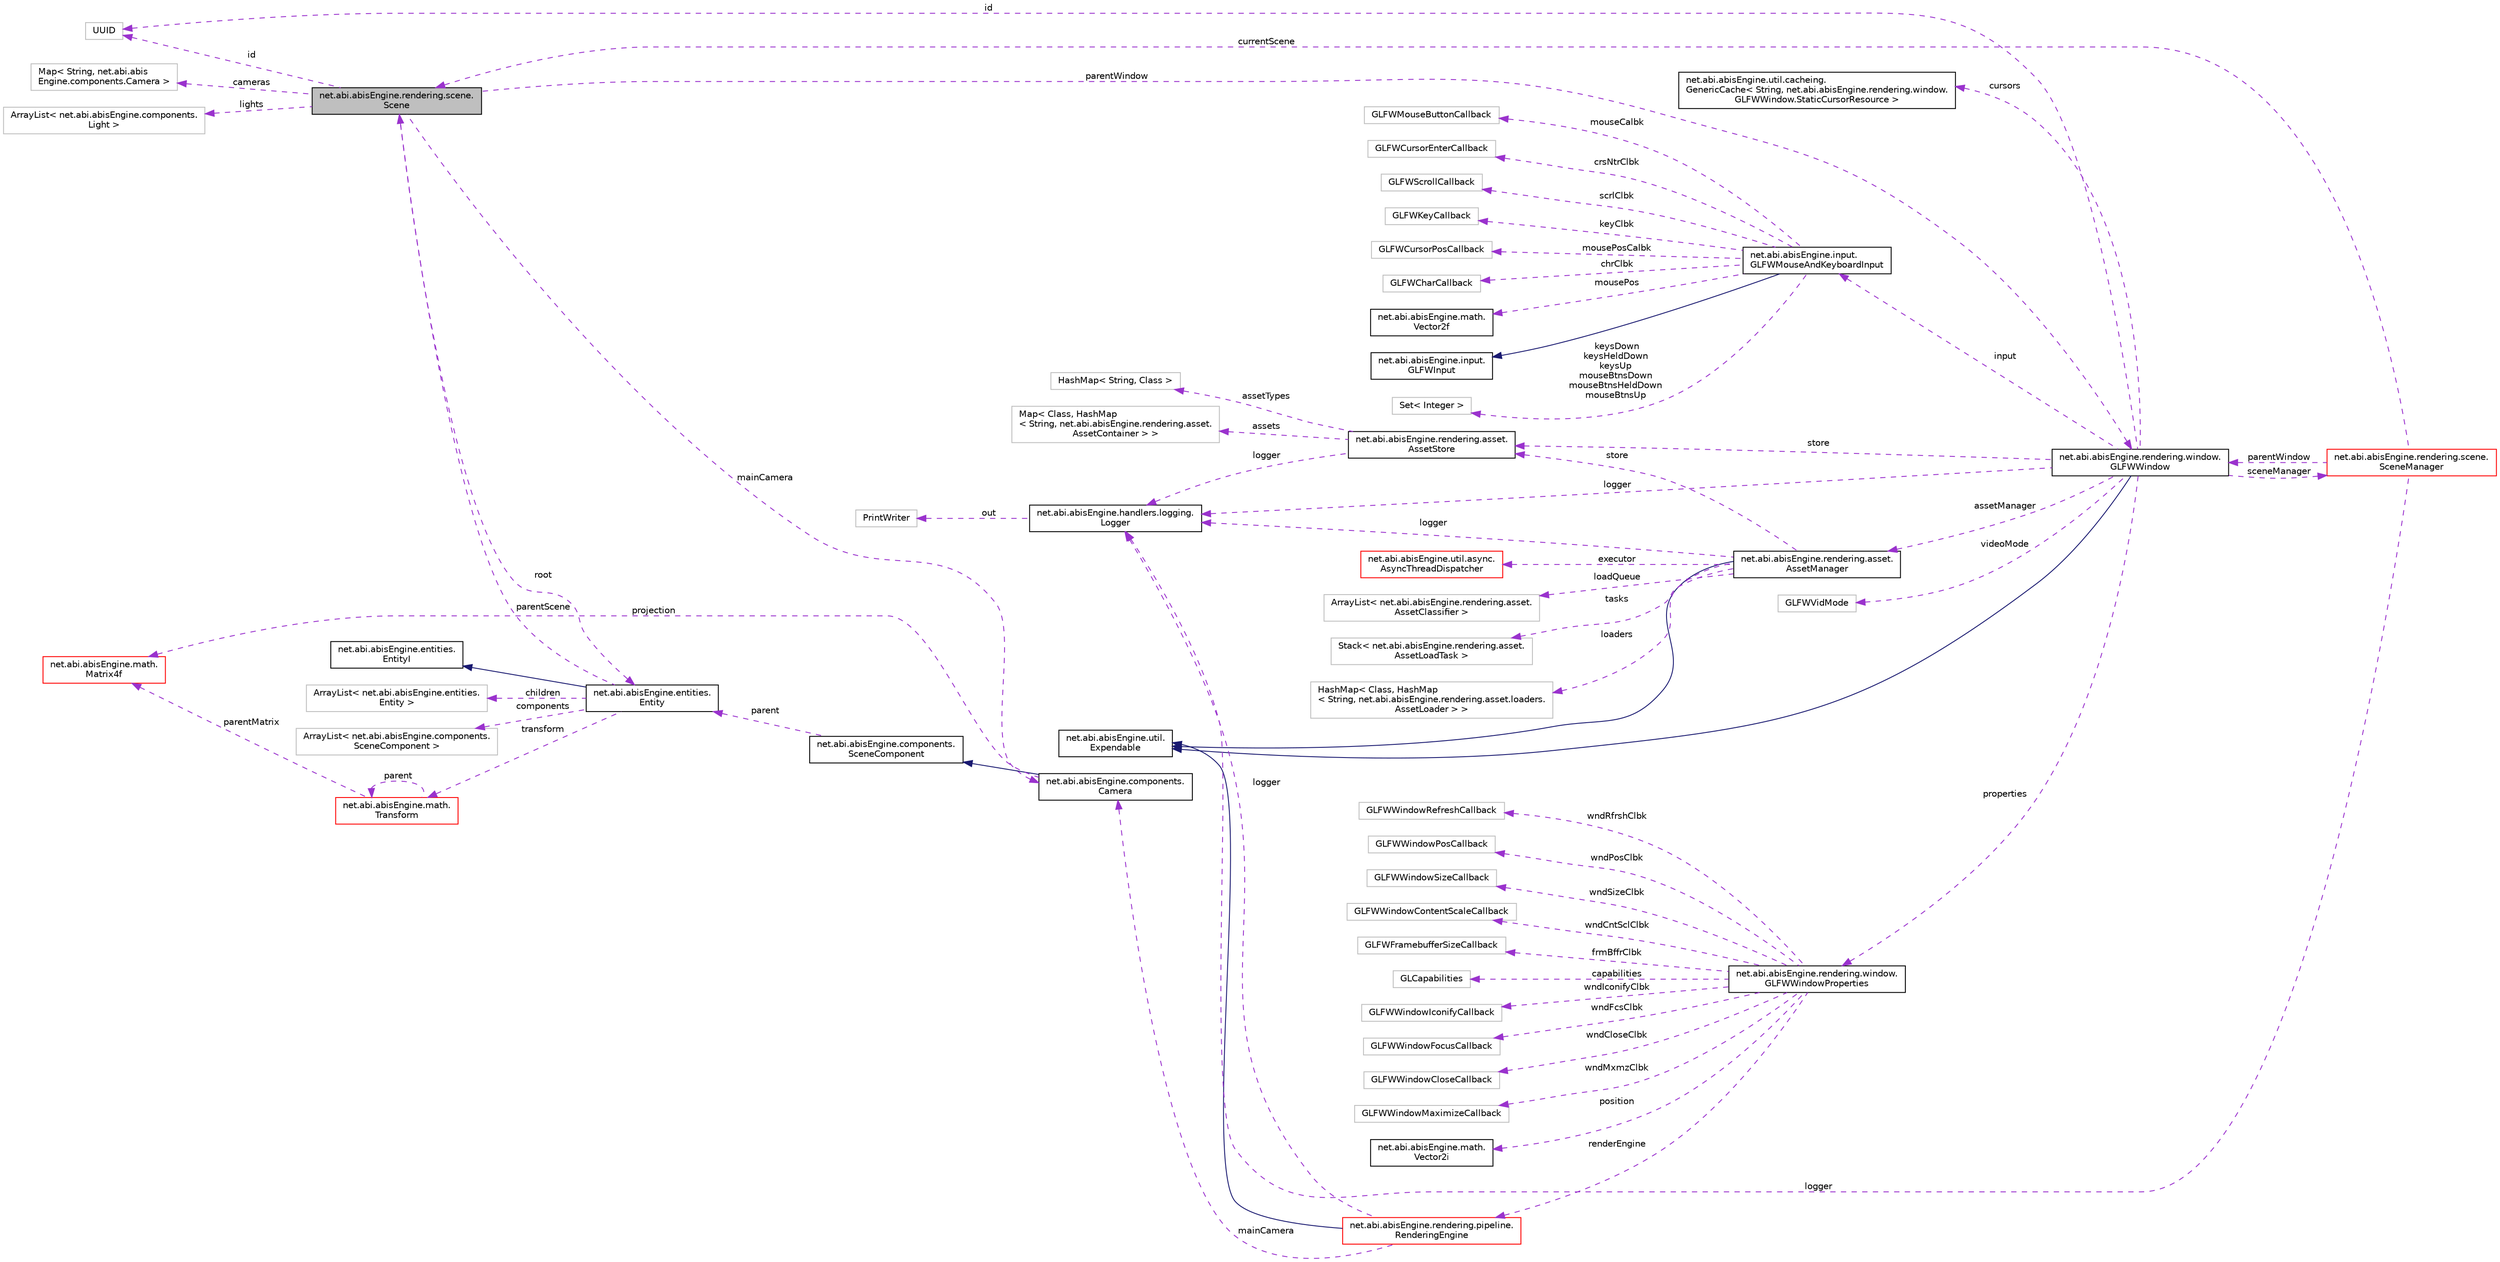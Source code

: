 digraph "net.abi.abisEngine.rendering.scene.Scene"
{
 // LATEX_PDF_SIZE
  edge [fontname="Helvetica",fontsize="10",labelfontname="Helvetica",labelfontsize="10"];
  node [fontname="Helvetica",fontsize="10",shape=record];
  rankdir="LR";
  Node1 [label="net.abi.abisEngine.rendering.scene.\lScene",height=0.2,width=0.4,color="black", fillcolor="grey75", style="filled", fontcolor="black",tooltip=" "];
  Node2 -> Node1 [dir="back",color="darkorchid3",fontsize="10",style="dashed",label=" parentWindow" ,fontname="Helvetica"];
  Node2 [label="net.abi.abisEngine.rendering.window.\lGLFWWindow",height=0.2,width=0.4,color="black", fillcolor="white", style="filled",URL="$d9/d77/classnet_1_1abi_1_1abis_engine_1_1rendering_1_1window_1_1_g_l_f_w_window.html",tooltip=" "];
  Node3 -> Node2 [dir="back",color="midnightblue",fontsize="10",style="solid",fontname="Helvetica"];
  Node3 [label="net.abi.abisEngine.util.\lExpendable",height=0.2,width=0.4,color="black", fillcolor="white", style="filled",URL="$dd/d27/interfacenet_1_1abi_1_1abis_engine_1_1util_1_1_expendable.html",tooltip=" "];
  Node4 -> Node2 [dir="back",color="darkorchid3",fontsize="10",style="dashed",label=" input" ,fontname="Helvetica"];
  Node4 [label="net.abi.abisEngine.input.\lGLFWMouseAndKeyboardInput",height=0.2,width=0.4,color="black", fillcolor="white", style="filled",URL="$d8/d8a/classnet_1_1abi_1_1abis_engine_1_1input_1_1_g_l_f_w_mouse_and_keyboard_input.html",tooltip=" "];
  Node5 -> Node4 [dir="back",color="midnightblue",fontsize="10",style="solid",fontname="Helvetica"];
  Node5 [label="net.abi.abisEngine.input.\lGLFWInput",height=0.2,width=0.4,color="black", fillcolor="white", style="filled",URL="$d3/d9b/classnet_1_1abi_1_1abis_engine_1_1input_1_1_g_l_f_w_input.html",tooltip=" "];
  Node6 -> Node4 [dir="back",color="darkorchid3",fontsize="10",style="dashed",label=" keysDown\nkeysHeldDown\nkeysUp\nmouseBtnsDown\nmouseBtnsHeldDown\nmouseBtnsUp" ,fontname="Helvetica"];
  Node6 [label="Set\< Integer \>",height=0.2,width=0.4,color="grey75", fillcolor="white", style="filled",tooltip=" "];
  Node7 -> Node4 [dir="back",color="darkorchid3",fontsize="10",style="dashed",label=" mouseCalbk" ,fontname="Helvetica"];
  Node7 [label="GLFWMouseButtonCallback",height=0.2,width=0.4,color="grey75", fillcolor="white", style="filled",tooltip=" "];
  Node8 -> Node4 [dir="back",color="darkorchid3",fontsize="10",style="dashed",label=" crsNtrClbk" ,fontname="Helvetica"];
  Node8 [label="GLFWCursorEnterCallback",height=0.2,width=0.4,color="grey75", fillcolor="white", style="filled",tooltip=" "];
  Node9 -> Node4 [dir="back",color="darkorchid3",fontsize="10",style="dashed",label=" scrlClbk" ,fontname="Helvetica"];
  Node9 [label="GLFWScrollCallback",height=0.2,width=0.4,color="grey75", fillcolor="white", style="filled",tooltip=" "];
  Node10 -> Node4 [dir="back",color="darkorchid3",fontsize="10",style="dashed",label=" keyClbk" ,fontname="Helvetica"];
  Node10 [label="GLFWKeyCallback",height=0.2,width=0.4,color="grey75", fillcolor="white", style="filled",tooltip=" "];
  Node11 -> Node4 [dir="back",color="darkorchid3",fontsize="10",style="dashed",label=" mousePosCalbk" ,fontname="Helvetica"];
  Node11 [label="GLFWCursorPosCallback",height=0.2,width=0.4,color="grey75", fillcolor="white", style="filled",tooltip=" "];
  Node12 -> Node4 [dir="back",color="darkorchid3",fontsize="10",style="dashed",label=" chrClbk" ,fontname="Helvetica"];
  Node12 [label="GLFWCharCallback",height=0.2,width=0.4,color="grey75", fillcolor="white", style="filled",tooltip=" "];
  Node13 -> Node4 [dir="back",color="darkorchid3",fontsize="10",style="dashed",label=" mousePos" ,fontname="Helvetica"];
  Node13 [label="net.abi.abisEngine.math.\lVector2f",height=0.2,width=0.4,color="black", fillcolor="white", style="filled",URL="$dc/db9/classnet_1_1abi_1_1abis_engine_1_1math_1_1_vector2f.html",tooltip=" "];
  Node14 -> Node2 [dir="back",color="darkorchid3",fontsize="10",style="dashed",label=" store" ,fontname="Helvetica"];
  Node14 [label="net.abi.abisEngine.rendering.asset.\lAssetStore",height=0.2,width=0.4,color="black", fillcolor="white", style="filled",URL="$d0/dfb/classnet_1_1abi_1_1abis_engine_1_1rendering_1_1asset_1_1_asset_store.html",tooltip=" "];
  Node15 -> Node14 [dir="back",color="darkorchid3",fontsize="10",style="dashed",label=" assetTypes" ,fontname="Helvetica"];
  Node15 [label="HashMap\< String, Class \>",height=0.2,width=0.4,color="grey75", fillcolor="white", style="filled",tooltip=" "];
  Node16 -> Node14 [dir="back",color="darkorchid3",fontsize="10",style="dashed",label=" assets" ,fontname="Helvetica"];
  Node16 [label="Map\< Class, HashMap\l\< String, net.abi.abisEngine.rendering.asset.\lAssetContainer \> \>",height=0.2,width=0.4,color="grey75", fillcolor="white", style="filled",tooltip=" "];
  Node17 -> Node14 [dir="back",color="darkorchid3",fontsize="10",style="dashed",label=" logger" ,fontname="Helvetica"];
  Node17 [label="net.abi.abisEngine.handlers.logging.\lLogger",height=0.2,width=0.4,color="black", fillcolor="white", style="filled",URL="$d1/d70/classnet_1_1abi_1_1abis_engine_1_1handlers_1_1logging_1_1_logger.html",tooltip=" "];
  Node18 -> Node17 [dir="back",color="darkorchid3",fontsize="10",style="dashed",label=" out" ,fontname="Helvetica"];
  Node18 [label="PrintWriter",height=0.2,width=0.4,color="grey75", fillcolor="white", style="filled",tooltip=" "];
  Node19 -> Node2 [dir="back",color="darkorchid3",fontsize="10",style="dashed",label=" assetManager" ,fontname="Helvetica"];
  Node19 [label="net.abi.abisEngine.rendering.asset.\lAssetManager",height=0.2,width=0.4,color="black", fillcolor="white", style="filled",URL="$d1/d92/classnet_1_1abi_1_1abis_engine_1_1rendering_1_1asset_1_1_asset_manager.html",tooltip=" "];
  Node3 -> Node19 [dir="back",color="midnightblue",fontsize="10",style="solid",fontname="Helvetica"];
  Node20 -> Node19 [dir="back",color="darkorchid3",fontsize="10",style="dashed",label=" loadQueue" ,fontname="Helvetica"];
  Node20 [label="ArrayList\< net.abi.abisEngine.rendering.asset.\lAssetClassifier \>",height=0.2,width=0.4,color="grey75", fillcolor="white", style="filled",tooltip=" "];
  Node21 -> Node19 [dir="back",color="darkorchid3",fontsize="10",style="dashed",label=" tasks" ,fontname="Helvetica"];
  Node21 [label="Stack\< net.abi.abisEngine.rendering.asset.\lAssetLoadTask \>",height=0.2,width=0.4,color="grey75", fillcolor="white", style="filled",tooltip=" "];
  Node22 -> Node19 [dir="back",color="darkorchid3",fontsize="10",style="dashed",label=" loaders" ,fontname="Helvetica"];
  Node22 [label="HashMap\< Class, HashMap\l\< String, net.abi.abisEngine.rendering.asset.loaders.\lAssetLoader \> \>",height=0.2,width=0.4,color="grey75", fillcolor="white", style="filled",tooltip=" "];
  Node14 -> Node19 [dir="back",color="darkorchid3",fontsize="10",style="dashed",label=" store" ,fontname="Helvetica"];
  Node17 -> Node19 [dir="back",color="darkorchid3",fontsize="10",style="dashed",label=" logger" ,fontname="Helvetica"];
  Node23 -> Node19 [dir="back",color="darkorchid3",fontsize="10",style="dashed",label=" executor" ,fontname="Helvetica"];
  Node23 [label="net.abi.abisEngine.util.async.\lAsyncThreadDispatcher",height=0.2,width=0.4,color="red", fillcolor="white", style="filled",URL="$d8/dd7/classnet_1_1abi_1_1abis_engine_1_1util_1_1async_1_1_async_thread_dispatcher.html",tooltip=" "];
  Node25 -> Node2 [dir="back",color="darkorchid3",fontsize="10",style="dashed",label=" id" ,fontname="Helvetica"];
  Node25 [label="UUID",height=0.2,width=0.4,color="grey75", fillcolor="white", style="filled",tooltip=" "];
  Node17 -> Node2 [dir="back",color="darkorchid3",fontsize="10",style="dashed",label=" logger" ,fontname="Helvetica"];
  Node26 -> Node2 [dir="back",color="darkorchid3",fontsize="10",style="dashed",label=" videoMode" ,fontname="Helvetica"];
  Node26 [label="GLFWVidMode",height=0.2,width=0.4,color="grey75", fillcolor="white", style="filled",tooltip=" "];
  Node27 -> Node2 [dir="back",color="darkorchid3",fontsize="10",style="dashed",label=" properties" ,fontname="Helvetica"];
  Node27 [label="net.abi.abisEngine.rendering.window.\lGLFWWindowProperties",height=0.2,width=0.4,color="black", fillcolor="white", style="filled",URL="$d8/d55/classnet_1_1abi_1_1abis_engine_1_1rendering_1_1window_1_1_g_l_f_w_window_properties.html",tooltip=" "];
  Node28 -> Node27 [dir="back",color="darkorchid3",fontsize="10",style="dashed",label=" wndMxmzClbk" ,fontname="Helvetica"];
  Node28 [label="GLFWWindowMaximizeCallback",height=0.2,width=0.4,color="grey75", fillcolor="white", style="filled",tooltip=" "];
  Node29 -> Node27 [dir="back",color="darkorchid3",fontsize="10",style="dashed",label=" position" ,fontname="Helvetica"];
  Node29 [label="net.abi.abisEngine.math.\lVector2i",height=0.2,width=0.4,color="black", fillcolor="white", style="filled",URL="$d9/da1/classnet_1_1abi_1_1abis_engine_1_1math_1_1_vector2i.html",tooltip=" "];
  Node30 -> Node27 [dir="back",color="darkorchid3",fontsize="10",style="dashed",label=" wndRfrshClbk" ,fontname="Helvetica"];
  Node30 [label="GLFWWindowRefreshCallback",height=0.2,width=0.4,color="grey75", fillcolor="white", style="filled",tooltip=" "];
  Node31 -> Node27 [dir="back",color="darkorchid3",fontsize="10",style="dashed",label=" wndPosClbk" ,fontname="Helvetica"];
  Node31 [label="GLFWWindowPosCallback",height=0.2,width=0.4,color="grey75", fillcolor="white", style="filled",tooltip=" "];
  Node32 -> Node27 [dir="back",color="darkorchid3",fontsize="10",style="dashed",label=" wndSizeClbk" ,fontname="Helvetica"];
  Node32 [label="GLFWWindowSizeCallback",height=0.2,width=0.4,color="grey75", fillcolor="white", style="filled",tooltip=" "];
  Node33 -> Node27 [dir="back",color="darkorchid3",fontsize="10",style="dashed",label=" wndCntSclClbk" ,fontname="Helvetica"];
  Node33 [label="GLFWWindowContentScaleCallback",height=0.2,width=0.4,color="grey75", fillcolor="white", style="filled",tooltip=" "];
  Node34 -> Node27 [dir="back",color="darkorchid3",fontsize="10",style="dashed",label=" frmBffrClbk" ,fontname="Helvetica"];
  Node34 [label="GLFWFramebufferSizeCallback",height=0.2,width=0.4,color="grey75", fillcolor="white", style="filled",tooltip=" "];
  Node35 -> Node27 [dir="back",color="darkorchid3",fontsize="10",style="dashed",label=" renderEngine" ,fontname="Helvetica"];
  Node35 [label="net.abi.abisEngine.rendering.pipeline.\lRenderingEngine",height=0.2,width=0.4,color="red", fillcolor="white", style="filled",URL="$d1/dee/classnet_1_1abi_1_1abis_engine_1_1rendering_1_1pipeline_1_1_rendering_engine.html",tooltip=" "];
  Node3 -> Node35 [dir="back",color="midnightblue",fontsize="10",style="solid",fontname="Helvetica"];
  Node17 -> Node35 [dir="back",color="darkorchid3",fontsize="10",style="dashed",label=" logger" ,fontname="Helvetica"];
  Node65 -> Node35 [dir="back",color="darkorchid3",fontsize="10",style="dashed",label=" mainCamera" ,fontname="Helvetica"];
  Node65 [label="net.abi.abisEngine.components.\lCamera",height=0.2,width=0.4,color="black", fillcolor="white", style="filled",URL="$de/d64/classnet_1_1abi_1_1abis_engine_1_1components_1_1_camera.html",tooltip=" "];
  Node42 -> Node65 [dir="back",color="midnightblue",fontsize="10",style="solid",fontname="Helvetica"];
  Node42 [label="net.abi.abisEngine.components.\lSceneComponent",height=0.2,width=0.4,color="black", fillcolor="white", style="filled",URL="$dd/d76/classnet_1_1abi_1_1abis_engine_1_1components_1_1_scene_component.html",tooltip=" "];
  Node43 -> Node42 [dir="back",color="darkorchid3",fontsize="10",style="dashed",label=" parent" ,fontname="Helvetica"];
  Node43 [label="net.abi.abisEngine.entities.\lEntity",height=0.2,width=0.4,color="black", fillcolor="white", style="filled",URL="$d0/d36/classnet_1_1abi_1_1abis_engine_1_1entities_1_1_entity.html",tooltip=" "];
  Node44 -> Node43 [dir="back",color="midnightblue",fontsize="10",style="solid",fontname="Helvetica"];
  Node44 [label="net.abi.abisEngine.entities.\lEntityI",height=0.2,width=0.4,color="black", fillcolor="white", style="filled",URL="$d6/dd1/interfacenet_1_1abi_1_1abis_engine_1_1entities_1_1_entity_i.html",tooltip=" "];
  Node45 -> Node43 [dir="back",color="darkorchid3",fontsize="10",style="dashed",label=" children" ,fontname="Helvetica"];
  Node45 [label="ArrayList\< net.abi.abisEngine.entities.\lEntity \>",height=0.2,width=0.4,color="grey75", fillcolor="white", style="filled",tooltip=" "];
  Node46 -> Node43 [dir="back",color="darkorchid3",fontsize="10",style="dashed",label=" components" ,fontname="Helvetica"];
  Node46 [label="ArrayList\< net.abi.abisEngine.components.\lSceneComponent \>",height=0.2,width=0.4,color="grey75", fillcolor="white", style="filled",tooltip=" "];
  Node1 -> Node43 [dir="back",color="darkorchid3",fontsize="10",style="dashed",label=" parentScene" ,fontname="Helvetica"];
  Node47 -> Node43 [dir="back",color="darkorchid3",fontsize="10",style="dashed",label=" transform" ,fontname="Helvetica"];
  Node47 [label="net.abi.abisEngine.math.\lTransform",height=0.2,width=0.4,color="red", fillcolor="white", style="filled",URL="$db/d33/classnet_1_1abi_1_1abis_engine_1_1math_1_1_transform.html",tooltip=" "];
  Node47 -> Node47 [dir="back",color="darkorchid3",fontsize="10",style="dashed",label=" parent" ,fontname="Helvetica"];
  Node49 -> Node47 [dir="back",color="darkorchid3",fontsize="10",style="dashed",label=" parentMatrix" ,fontname="Helvetica"];
  Node49 [label="net.abi.abisEngine.math.\lMatrix4f",height=0.2,width=0.4,color="red", fillcolor="white", style="filled",URL="$d1/d7f/classnet_1_1abi_1_1abis_engine_1_1math_1_1_matrix4f.html",tooltip=" "];
  Node49 -> Node65 [dir="back",color="darkorchid3",fontsize="10",style="dashed",label=" projection" ,fontname="Helvetica"];
  Node67 -> Node27 [dir="back",color="darkorchid3",fontsize="10",style="dashed",label=" wndIconifyClbk" ,fontname="Helvetica"];
  Node67 [label="GLFWWindowIconifyCallback",height=0.2,width=0.4,color="grey75", fillcolor="white", style="filled",tooltip=" "];
  Node68 -> Node27 [dir="back",color="darkorchid3",fontsize="10",style="dashed",label=" wndFcsClbk" ,fontname="Helvetica"];
  Node68 [label="GLFWWindowFocusCallback",height=0.2,width=0.4,color="grey75", fillcolor="white", style="filled",tooltip=" "];
  Node69 -> Node27 [dir="back",color="darkorchid3",fontsize="10",style="dashed",label=" wndCloseClbk" ,fontname="Helvetica"];
  Node69 [label="GLFWWindowCloseCallback",height=0.2,width=0.4,color="grey75", fillcolor="white", style="filled",tooltip=" "];
  Node70 -> Node27 [dir="back",color="darkorchid3",fontsize="10",style="dashed",label=" capabilities" ,fontname="Helvetica"];
  Node70 [label="GLCapabilities",height=0.2,width=0.4,color="grey75", fillcolor="white", style="filled",tooltip=" "];
  Node71 -> Node2 [dir="back",color="darkorchid3",fontsize="10",style="dashed",label=" sceneManager" ,fontname="Helvetica"];
  Node71 [label="net.abi.abisEngine.rendering.scene.\lSceneManager",height=0.2,width=0.4,color="red", fillcolor="white", style="filled",URL="$da/df9/classnet_1_1abi_1_1abis_engine_1_1rendering_1_1scene_1_1_scene_manager.html",tooltip=" "];
  Node1 -> Node71 [dir="back",color="darkorchid3",fontsize="10",style="dashed",label=" currentScene" ,fontname="Helvetica"];
  Node2 -> Node71 [dir="back",color="darkorchid3",fontsize="10",style="dashed",label=" parentWindow" ,fontname="Helvetica"];
  Node17 -> Node71 [dir="back",color="darkorchid3",fontsize="10",style="dashed",label=" logger" ,fontname="Helvetica"];
  Node73 -> Node2 [dir="back",color="darkorchid3",fontsize="10",style="dashed",label=" cursors" ,fontname="Helvetica"];
  Node73 [label="net.abi.abisEngine.util.cacheing.\lGenericCache\< String, net.abi.abisEngine.rendering.window.\lGLFWWindow.StaticCursorResource \>",height=0.2,width=0.4,color="black", fillcolor="white", style="filled",URL="$d2/dbf/classnet_1_1abi_1_1abis_engine_1_1util_1_1cacheing_1_1_generic_cache.html",tooltip=" "];
  Node74 -> Node1 [dir="back",color="darkorchid3",fontsize="10",style="dashed",label=" cameras" ,fontname="Helvetica"];
  Node74 [label="Map\< String, net.abi.abis\lEngine.components.Camera \>",height=0.2,width=0.4,color="grey75", fillcolor="white", style="filled",tooltip=" "];
  Node43 -> Node1 [dir="back",color="darkorchid3",fontsize="10",style="dashed",label=" root" ,fontname="Helvetica"];
  Node75 -> Node1 [dir="back",color="darkorchid3",fontsize="10",style="dashed",label=" lights" ,fontname="Helvetica"];
  Node75 [label="ArrayList\< net.abi.abisEngine.components.\lLight \>",height=0.2,width=0.4,color="grey75", fillcolor="white", style="filled",tooltip=" "];
  Node25 -> Node1 [dir="back",color="darkorchid3",fontsize="10",style="dashed",label=" id" ,fontname="Helvetica"];
  Node65 -> Node1 [dir="back",color="darkorchid3",fontsize="10",style="dashed",label=" mainCamera" ,fontname="Helvetica"];
}
